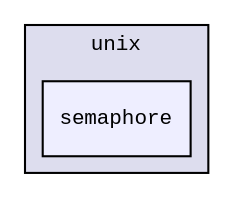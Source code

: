 digraph "src/platform/unix/semaphore" {
  compound=true
  node [ fontsize="10", fontname="CourierNew"];
  edge [ labelfontsize="10", labelfontname="CourierNew"];
  subgraph clusterdir_83e2b64a10515ed18dc4eda71a3d7e37 {
    graph [ bgcolor="#ddddee", pencolor="black", label="unix" fontname="CourierNew", fontsize="10", URL="dir_83e2b64a10515ed18dc4eda71a3d7e37.html"]
  dir_e9c94aa31ff281edb4422368f9aa6ec5 [shape=box, label="semaphore", style="filled", fillcolor="#eeeeff", pencolor="black", URL="dir_e9c94aa31ff281edb4422368f9aa6ec5.html"];
  }
}
